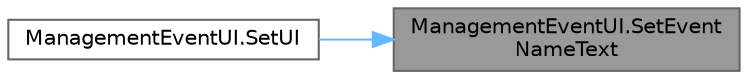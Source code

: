 digraph "ManagementEventUI.SetEventNameText"
{
 // LATEX_PDF_SIZE
  bgcolor="transparent";
  edge [fontname=Helvetica,fontsize=10,labelfontname=Helvetica,labelfontsize=10];
  node [fontname=Helvetica,fontsize=10,shape=box,height=0.2,width=0.4];
  rankdir="RL";
  Node1 [id="Node000001",label="ManagementEventUI.SetEvent\lNameText",height=0.2,width=0.4,color="gray40", fillcolor="grey60", style="filled", fontcolor="black",tooltip=" "];
  Node1 -> Node2 [id="edge1_Node000001_Node000002",dir="back",color="steelblue1",style="solid",tooltip=" "];
  Node2 [id="Node000002",label="ManagementEventUI.SetUI",height=0.2,width=0.4,color="grey40", fillcolor="white", style="filled",URL="$class_management_event_u_i.html#a8712f591f7acaaf019633999baa338bc",tooltip="IDを基にUIをセットする"];
}
